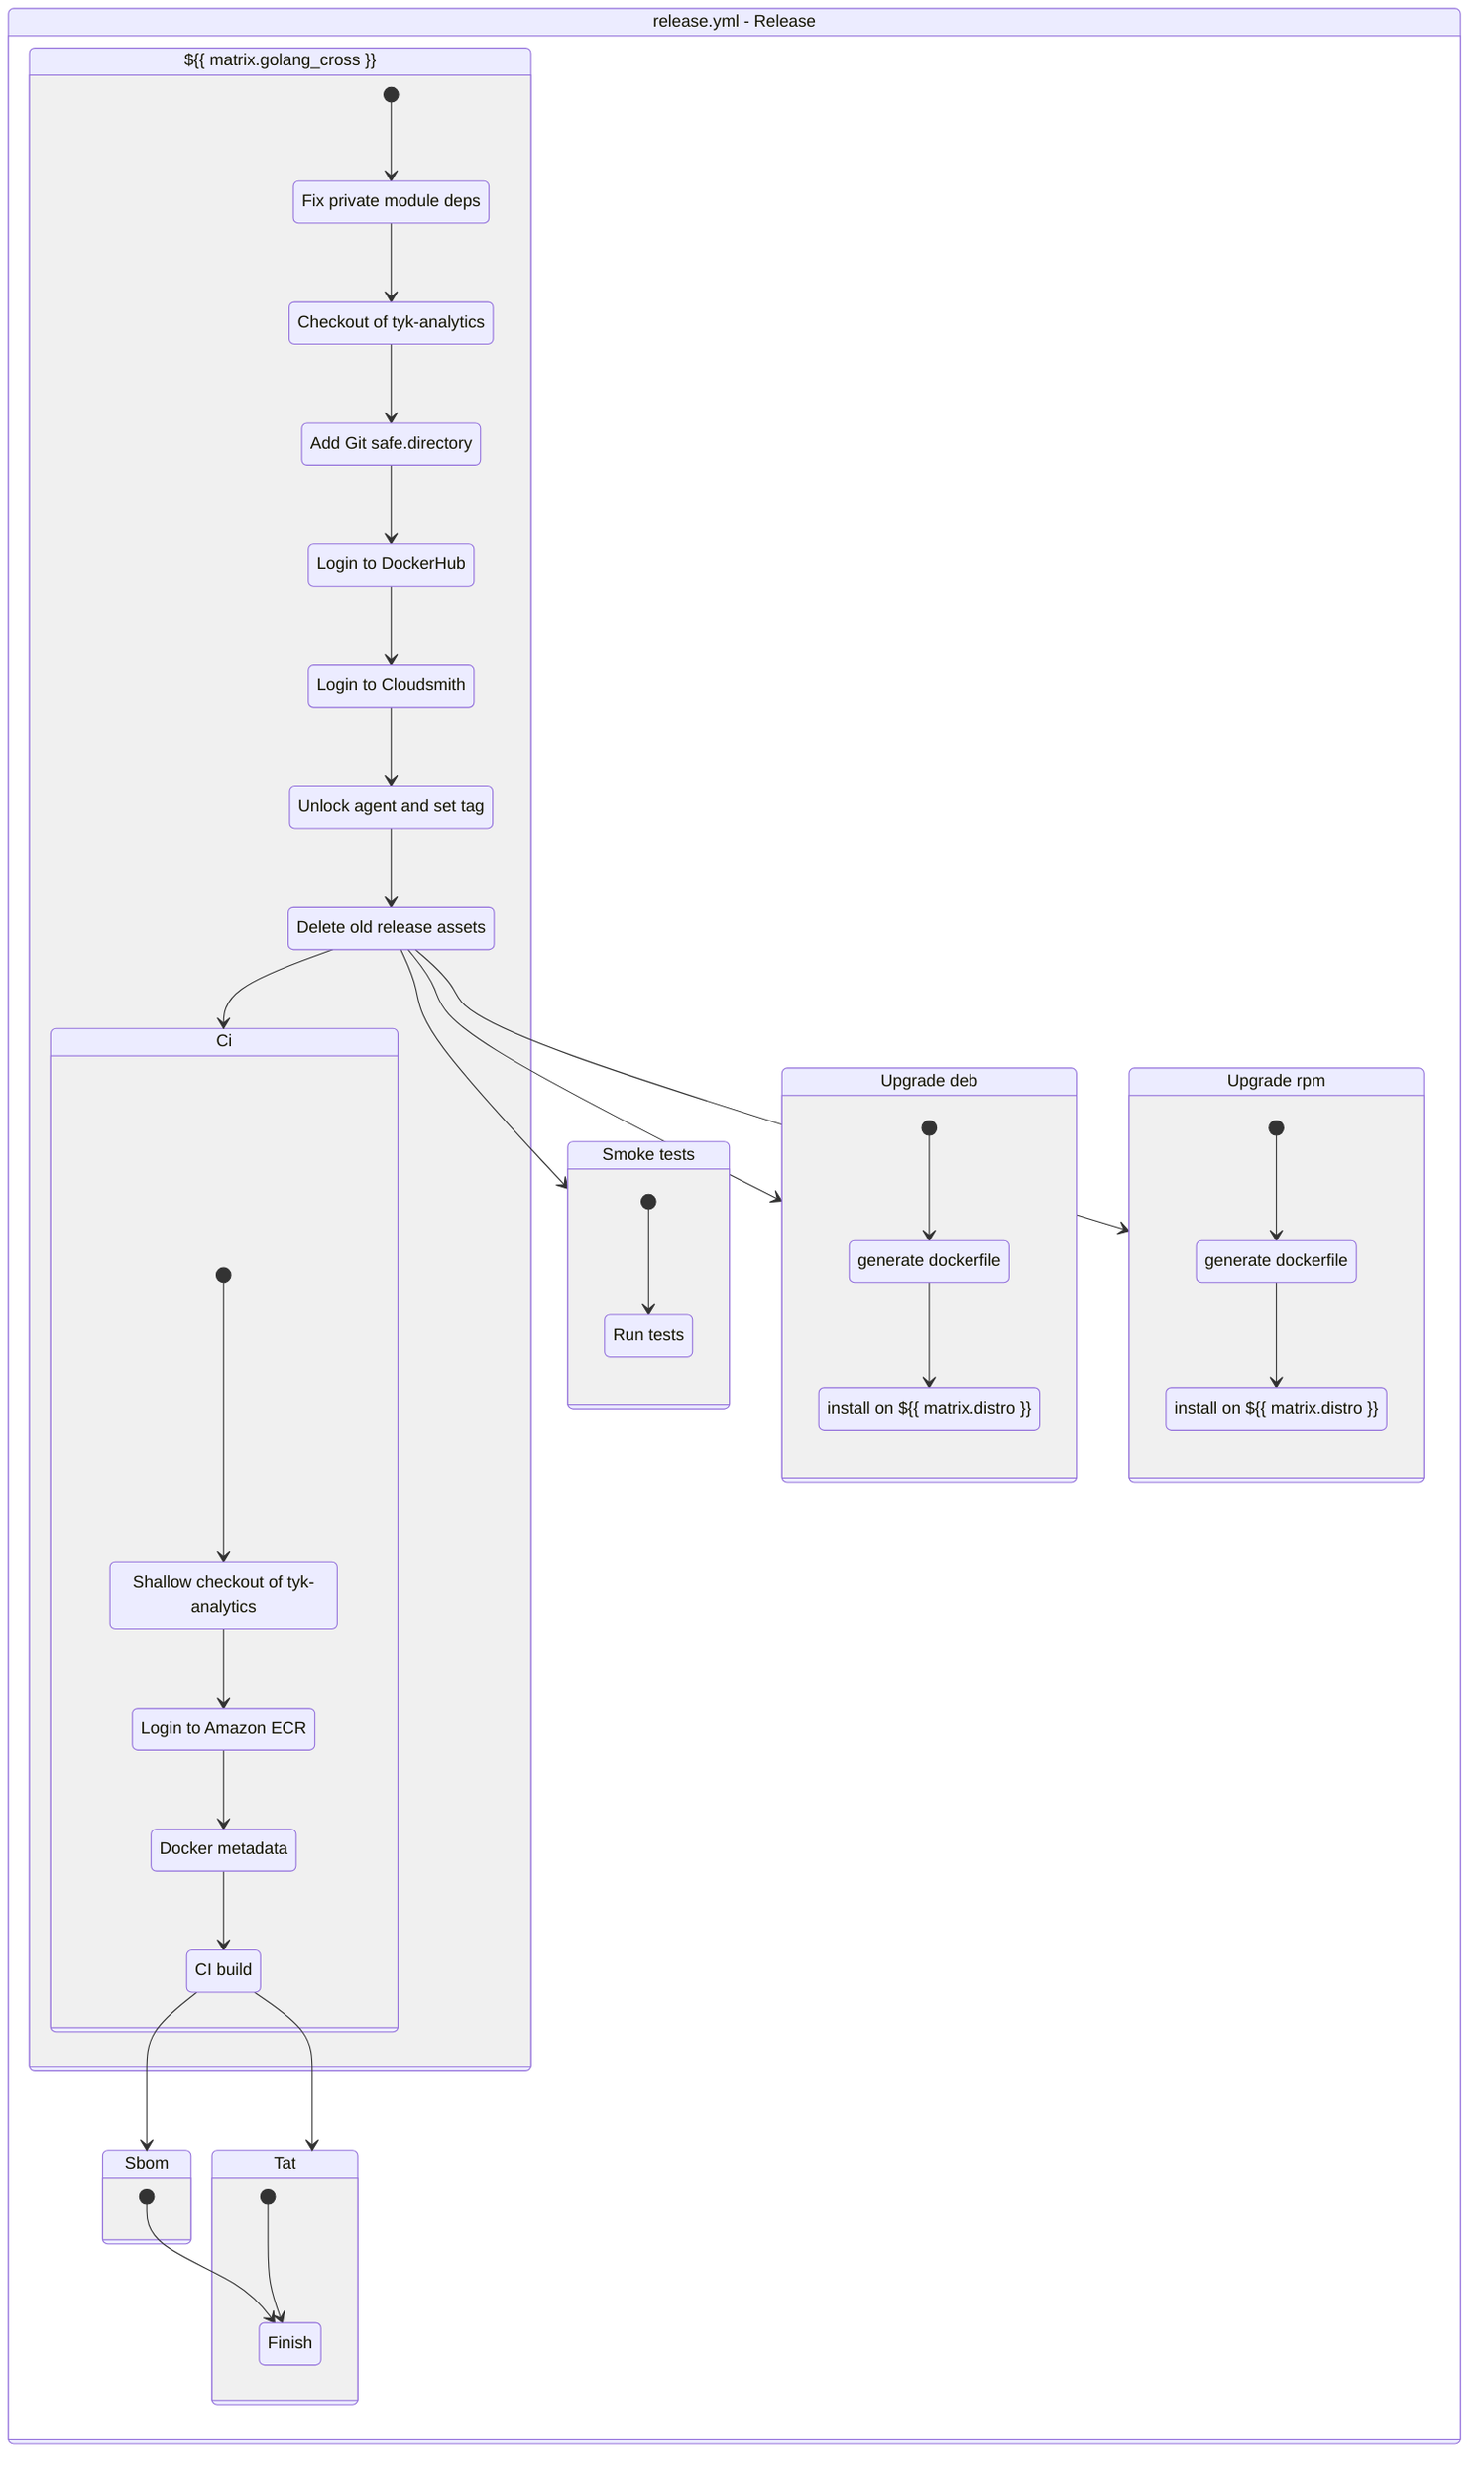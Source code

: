 stateDiagram-v2
    workflow : release.yml - Release
    state workflow {
        ci: Ci
        state ci {
            [*] --> step0ci
            step0ci : Shallow checkout of tyk-analytics
            step0ci --> step2ci
            step2ci : Login to Amazon ECR
            step2ci --> step4ci
            step4ci : Docker metadata
            step4ci --> step7ci
            step7ci : CI build
            step7ci --> sbom
            step7ci --> tat
        }

        goreleaser: ${{ matrix.golang_cross }}
        state goreleaser {
            [*] --> step0goreleaser
            step0goreleaser : Fix private module deps
            step0goreleaser --> step1goreleaser
            step1goreleaser : Checkout of tyk-analytics
            step1goreleaser --> step2goreleaser
            step2goreleaser : Add Git safe.directory
            step2goreleaser --> step5goreleaser
            step5goreleaser : Login to DockerHub
            step5goreleaser --> step6goreleaser
            step6goreleaser : Login to Cloudsmith
            step6goreleaser --> step7goreleaser
            step7goreleaser : Unlock agent and set tag
            step7goreleaser --> step8goreleaser
            step8goreleaser : Delete old release assets
            step8goreleaser --> ci
            step8goreleaser --> smoke_tests
            step8goreleaser --> upgrade_deb
            step8goreleaser --> upgrade_rpm
        }

        sbom: Sbom
        state sbom {
            [*] --> Finish
        }

        smoke_tests: Smoke tests
        state smoke_tests {
            [*] --> step1smoke_tests
            step1smoke_tests : Run tests
        }

        tat: Tat
        state tat {
            [*] --> Finish
        }

        upgrade_deb: Upgrade deb
        state upgrade_deb {
            [*] --> step4upgrade_deb
            step4upgrade_deb : generate dockerfile
            step4upgrade_deb --> step5upgrade_deb
            step5upgrade_deb : install on ${{ matrix.distro }}
        }

        upgrade_rpm: Upgrade rpm
        state upgrade_rpm {
            [*] --> step3upgrade_rpm
            step3upgrade_rpm : generate dockerfile
            step3upgrade_rpm --> step4upgrade_rpm
            step4upgrade_rpm : install on ${{ matrix.distro }}
        }
    }